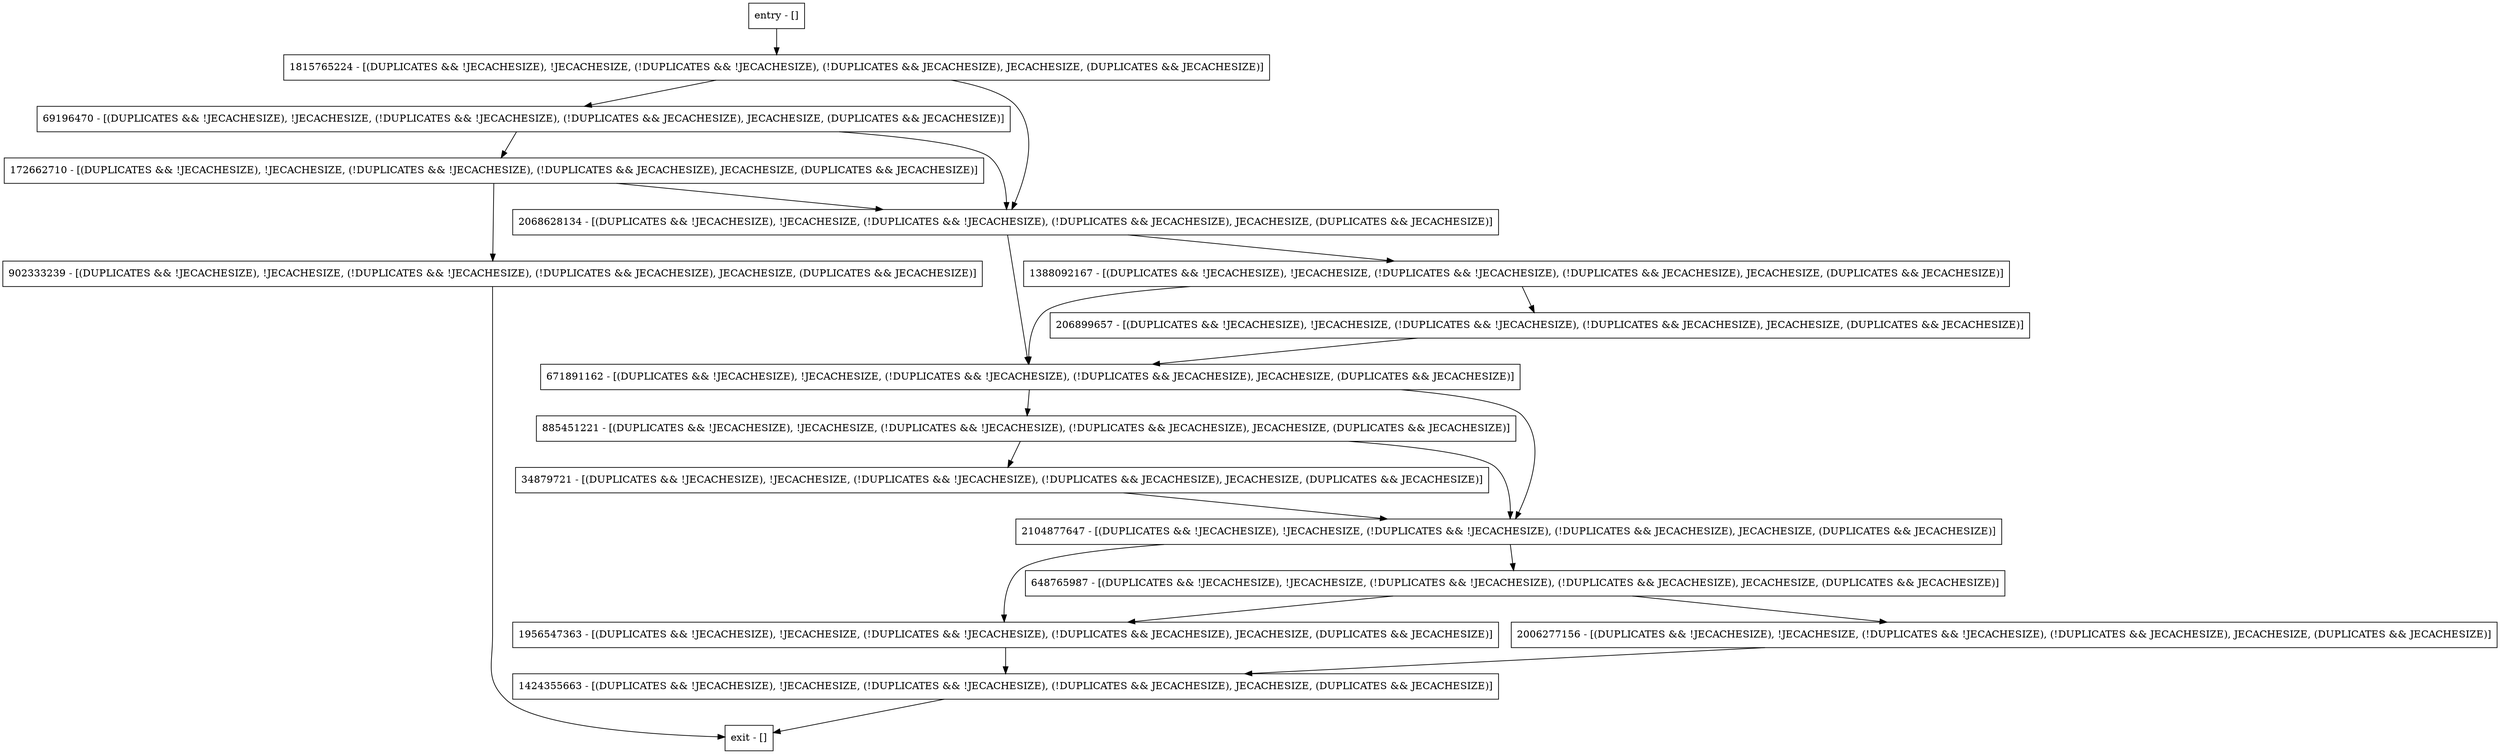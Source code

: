 digraph getReadableLocker {
node [shape=record];
1956547363 [label="1956547363 - [(DUPLICATES && !JECACHESIZE), !JECACHESIZE, (!DUPLICATES && !JECACHESIZE), (!DUPLICATES && JECACHESIZE), JECACHESIZE, (DUPLICATES && JECACHESIZE)]"];
671891162 [label="671891162 - [(DUPLICATES && !JECACHESIZE), !JECACHESIZE, (!DUPLICATES && !JECACHESIZE), (!DUPLICATES && JECACHESIZE), JECACHESIZE, (DUPLICATES && JECACHESIZE)]"];
648765987 [label="648765987 - [(DUPLICATES && !JECACHESIZE), !JECACHESIZE, (!DUPLICATES && !JECACHESIZE), (!DUPLICATES && JECACHESIZE), JECACHESIZE, (DUPLICATES && JECACHESIZE)]"];
206899657 [label="206899657 - [(DUPLICATES && !JECACHESIZE), !JECACHESIZE, (!DUPLICATES && !JECACHESIZE), (!DUPLICATES && JECACHESIZE), JECACHESIZE, (DUPLICATES && JECACHESIZE)]"];
34879721 [label="34879721 - [(DUPLICATES && !JECACHESIZE), !JECACHESIZE, (!DUPLICATES && !JECACHESIZE), (!DUPLICATES && JECACHESIZE), JECACHESIZE, (DUPLICATES && JECACHESIZE)]"];
2006277156 [label="2006277156 - [(DUPLICATES && !JECACHESIZE), !JECACHESIZE, (!DUPLICATES && !JECACHESIZE), (!DUPLICATES && JECACHESIZE), JECACHESIZE, (DUPLICATES && JECACHESIZE)]"];
entry [label="entry - []"];
exit [label="exit - []"];
885451221 [label="885451221 - [(DUPLICATES && !JECACHESIZE), !JECACHESIZE, (!DUPLICATES && !JECACHESIZE), (!DUPLICATES && JECACHESIZE), JECACHESIZE, (DUPLICATES && JECACHESIZE)]"];
172662710 [label="172662710 - [(DUPLICATES && !JECACHESIZE), !JECACHESIZE, (!DUPLICATES && !JECACHESIZE), (!DUPLICATES && JECACHESIZE), JECACHESIZE, (DUPLICATES && JECACHESIZE)]"];
1388092167 [label="1388092167 - [(DUPLICATES && !JECACHESIZE), !JECACHESIZE, (!DUPLICATES && !JECACHESIZE), (!DUPLICATES && JECACHESIZE), JECACHESIZE, (DUPLICATES && JECACHESIZE)]"];
902333239 [label="902333239 - [(DUPLICATES && !JECACHESIZE), !JECACHESIZE, (!DUPLICATES && !JECACHESIZE), (!DUPLICATES && JECACHESIZE), JECACHESIZE, (DUPLICATES && JECACHESIZE)]"];
2104877647 [label="2104877647 - [(DUPLICATES && !JECACHESIZE), !JECACHESIZE, (!DUPLICATES && !JECACHESIZE), (!DUPLICATES && JECACHESIZE), JECACHESIZE, (DUPLICATES && JECACHESIZE)]"];
1424355663 [label="1424355663 - [(DUPLICATES && !JECACHESIZE), !JECACHESIZE, (!DUPLICATES && !JECACHESIZE), (!DUPLICATES && JECACHESIZE), JECACHESIZE, (DUPLICATES && JECACHESIZE)]"];
1815765224 [label="1815765224 - [(DUPLICATES && !JECACHESIZE), !JECACHESIZE, (!DUPLICATES && !JECACHESIZE), (!DUPLICATES && JECACHESIZE), JECACHESIZE, (DUPLICATES && JECACHESIZE)]"];
69196470 [label="69196470 - [(DUPLICATES && !JECACHESIZE), !JECACHESIZE, (!DUPLICATES && !JECACHESIZE), (!DUPLICATES && JECACHESIZE), JECACHESIZE, (DUPLICATES && JECACHESIZE)]"];
2068628134 [label="2068628134 - [(DUPLICATES && !JECACHESIZE), !JECACHESIZE, (!DUPLICATES && !JECACHESIZE), (!DUPLICATES && JECACHESIZE), JECACHESIZE, (DUPLICATES && JECACHESIZE)]"];
entry;
exit;
1956547363 -> 1424355663;
671891162 -> 885451221;
671891162 -> 2104877647;
648765987 -> 1956547363;
648765987 -> 2006277156;
206899657 -> 671891162;
34879721 -> 2104877647;
2006277156 -> 1424355663;
entry -> 1815765224;
885451221 -> 2104877647;
885451221 -> 34879721;
172662710 -> 902333239;
172662710 -> 2068628134;
1388092167 -> 671891162;
1388092167 -> 206899657;
902333239 -> exit;
2104877647 -> 1956547363;
2104877647 -> 648765987;
1424355663 -> exit;
1815765224 -> 69196470;
1815765224 -> 2068628134;
69196470 -> 172662710;
69196470 -> 2068628134;
2068628134 -> 671891162;
2068628134 -> 1388092167;
}
